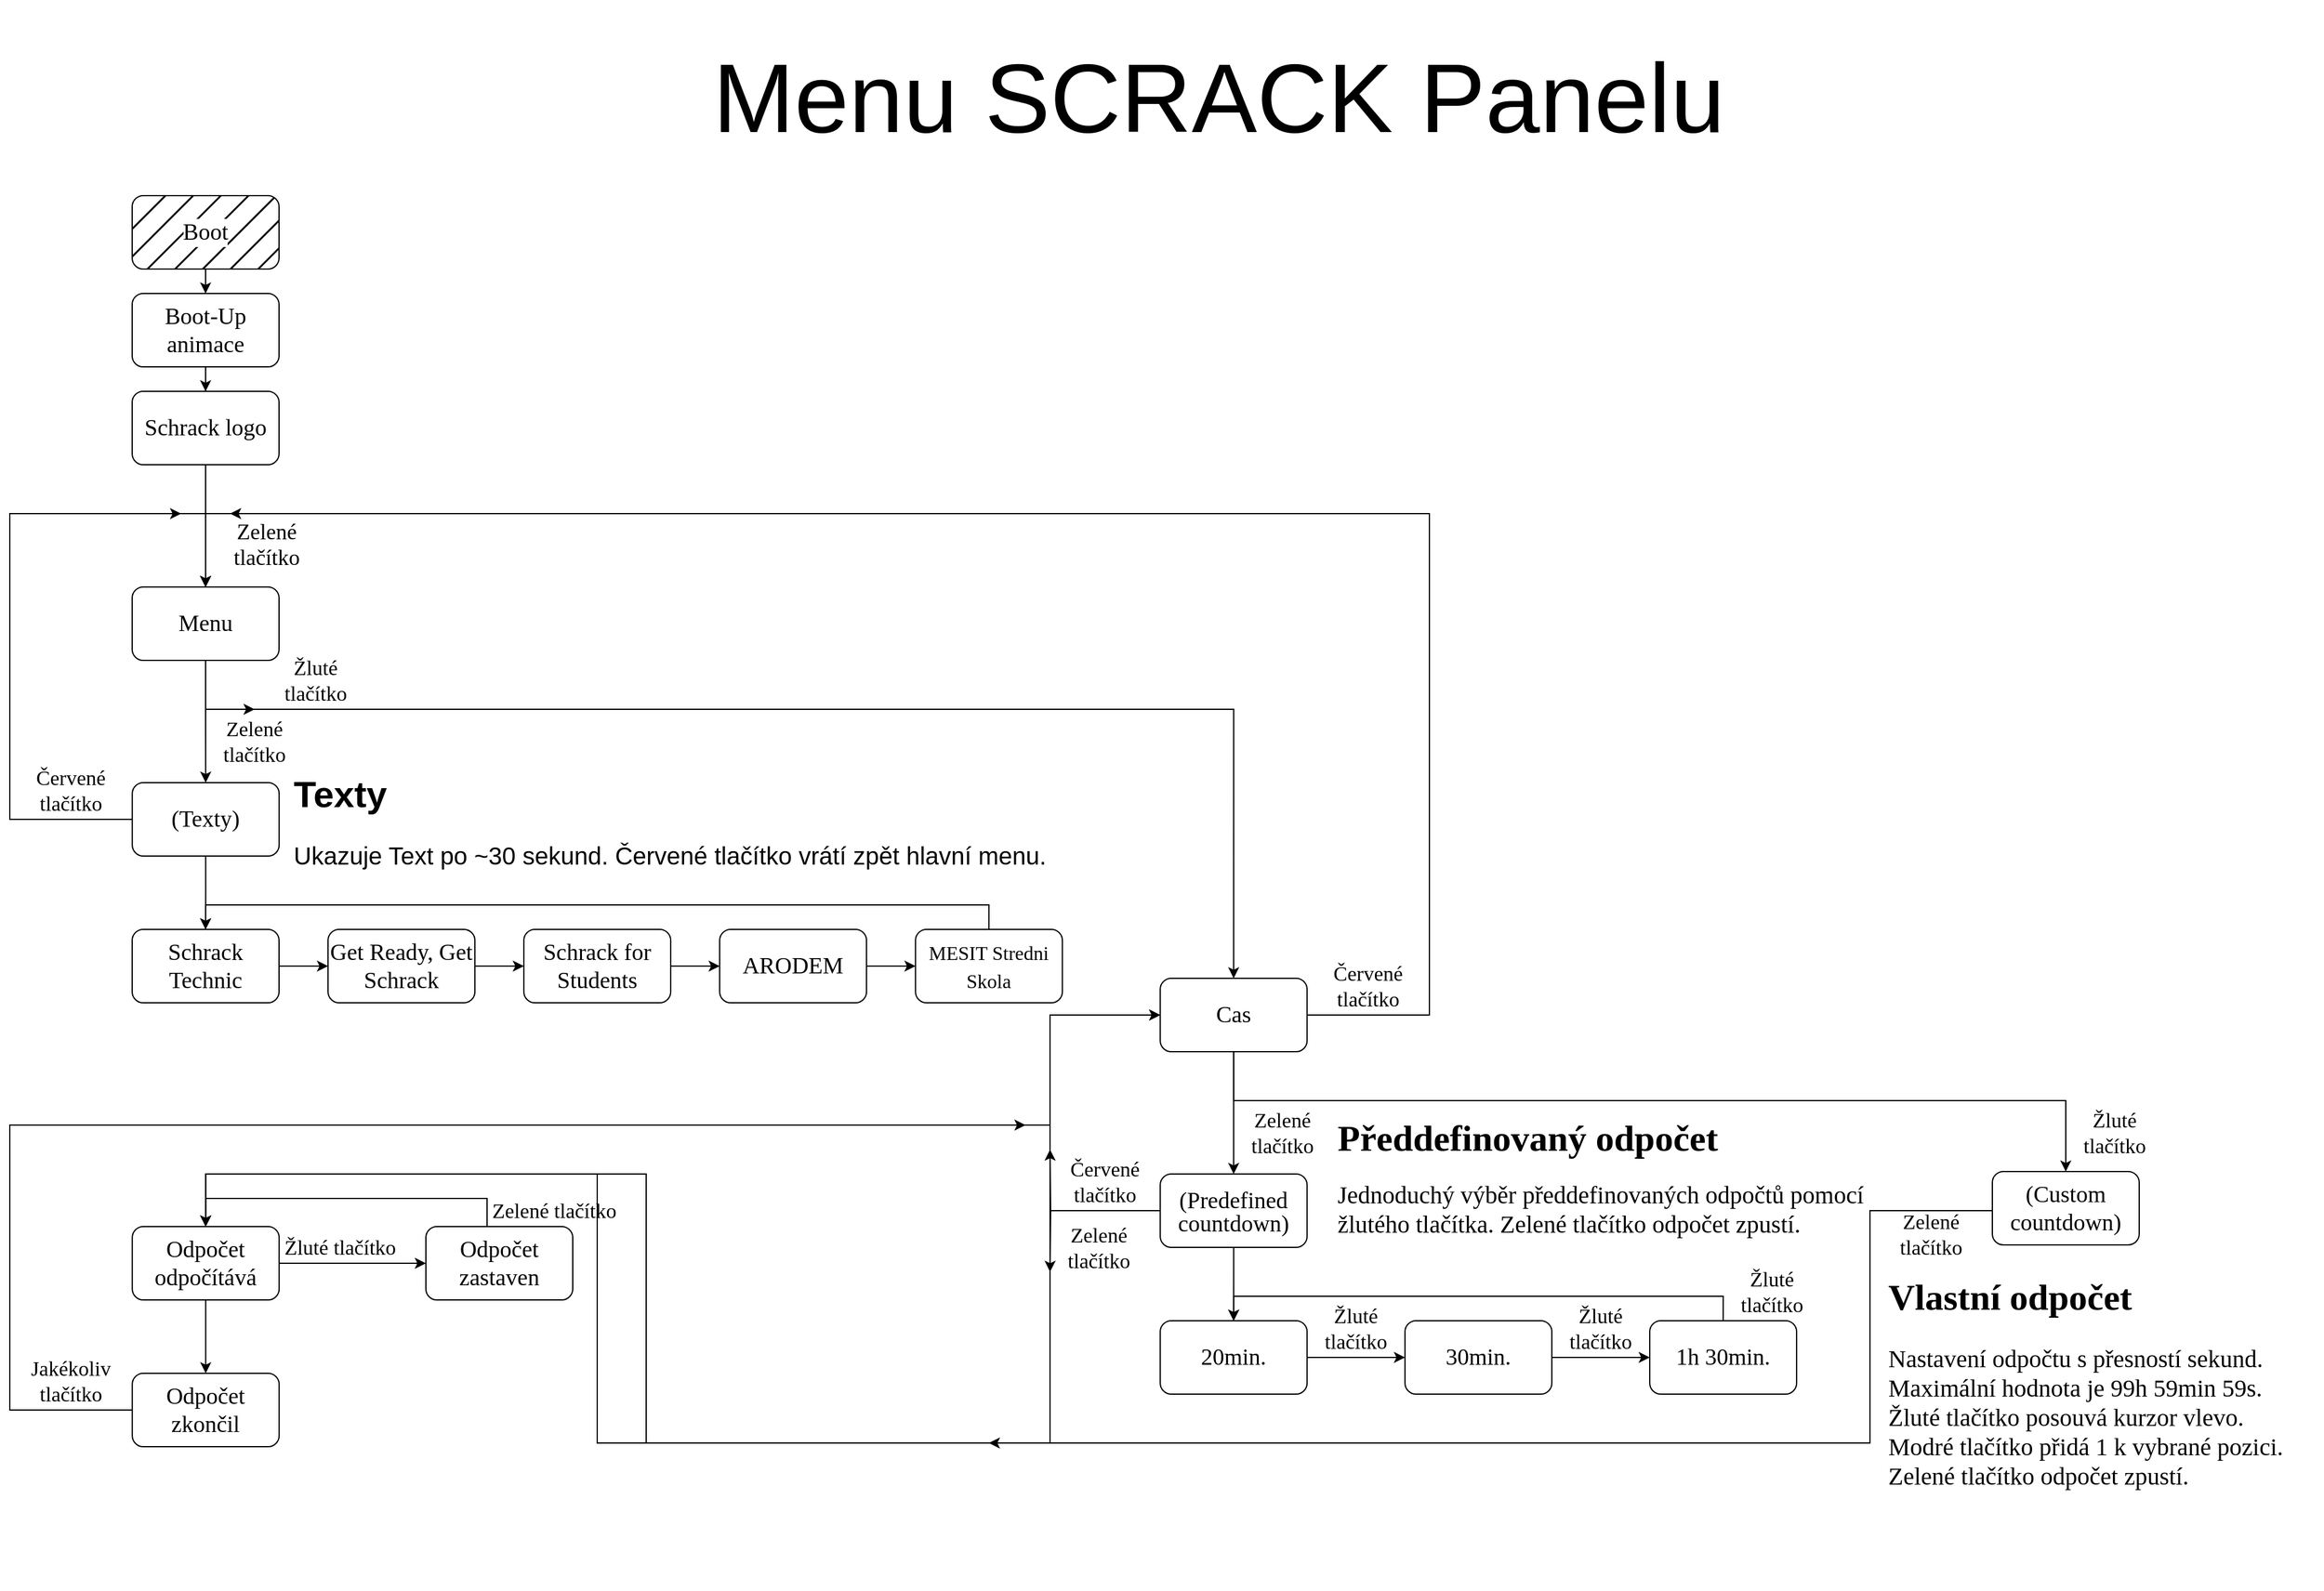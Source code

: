 <mxfile version="24.4.8" type="device">
  <diagram name="Page-1" id="O6bcs-abmlyXL-6Mab-k">
    <mxGraphModel dx="2029" dy="1243" grid="1" gridSize="10" guides="1" tooltips="1" connect="1" arrows="1" fold="1" page="1" pageScale="1" pageWidth="2336" pageHeight="1654" math="0" shadow="0">
      <root>
        <mxCell id="0" />
        <mxCell id="1" parent="0" />
        <mxCell id="UJFcI3xOjRwTeI_TndEH-33" style="edgeStyle=orthogonalEdgeStyle;rounded=0;orthogonalLoop=1;jettySize=auto;html=1;entryX=0.5;entryY=0;entryDx=0;entryDy=0;exitX=0;exitY=0.5;exitDx=0;exitDy=0;" parent="1" source="SXCyoP0QDoGg-8MIkyOE-16" target="SXCyoP0QDoGg-8MIkyOE-84" edge="1">
          <mxGeometry relative="1" as="geometry">
            <mxPoint x="400.8" y="1129.84" as="sourcePoint" />
            <Array as="points">
              <mxPoint x="180" y="710" />
              <mxPoint x="180" y="460" />
              <mxPoint x="340" y="460" />
            </Array>
          </mxGeometry>
        </mxCell>
        <mxCell id="SXCyoP0QDoGg-8MIkyOE-23" style="edgeStyle=orthogonalEdgeStyle;rounded=0;orthogonalLoop=1;jettySize=auto;html=1;fontFamily=Consolas;" parent="1" source="SXCyoP0QDoGg-8MIkyOE-1" target="SXCyoP0QDoGg-8MIkyOE-22" edge="1">
          <mxGeometry relative="1" as="geometry" />
        </mxCell>
        <mxCell id="SXCyoP0QDoGg-8MIkyOE-1" value="&lt;font style=&quot;font-size: 19px;&quot;&gt;Boot&lt;/font&gt;" style="rounded=1;whiteSpace=wrap;html=1;fillColor=#000000;fontFamily=Consolas;glass=0;fillStyle=hatch;labelBackgroundColor=default;labelBorderColor=none;fontColor=default;fontSize=19;" parent="1" vertex="1">
          <mxGeometry x="280" y="200" width="120" height="60" as="geometry" />
        </mxCell>
        <mxCell id="SXCyoP0QDoGg-8MIkyOE-37" style="edgeStyle=orthogonalEdgeStyle;rounded=0;orthogonalLoop=1;jettySize=auto;html=1;entryX=0.5;entryY=0;entryDx=0;entryDy=0;fontFamily=Consolas;" parent="1" source="SXCyoP0QDoGg-8MIkyOE-6" target="SXCyoP0QDoGg-8MIkyOE-84" edge="1">
          <mxGeometry relative="1" as="geometry">
            <Array as="points" />
          </mxGeometry>
        </mxCell>
        <mxCell id="SXCyoP0QDoGg-8MIkyOE-6" value="Schrack logo" style="rounded=1;whiteSpace=wrap;html=1;fontFamily=Consolas;strokeColor=default;align=center;verticalAlign=middle;fontSize=19;fontColor=default;fillColor=none;fillStyle=auto;gradientColor=none;gradientDirection=south;" parent="1" vertex="1">
          <mxGeometry x="280" y="360" width="120" height="60" as="geometry" />
        </mxCell>
        <mxCell id="UJFcI3xOjRwTeI_TndEH-34" style="edgeStyle=orthogonalEdgeStyle;rounded=0;orthogonalLoop=1;jettySize=auto;html=1;entryX=0.5;entryY=0;entryDx=0;entryDy=0;" parent="1" source="SXCyoP0QDoGg-8MIkyOE-9" target="UJFcI3xOjRwTeI_TndEH-24" edge="1">
          <mxGeometry relative="1" as="geometry">
            <Array as="points">
              <mxPoint x="1180.06" y="1070" />
              <mxPoint x="1180.06" y="1070" />
            </Array>
          </mxGeometry>
        </mxCell>
        <mxCell id="UJFcI3xOjRwTeI_TndEH-57" style="edgeStyle=orthogonalEdgeStyle;rounded=0;orthogonalLoop=1;jettySize=auto;html=1;entryX=0;entryY=0.5;entryDx=0;entryDy=0;" parent="1" source="SXCyoP0QDoGg-8MIkyOE-9" target="SXCyoP0QDoGg-8MIkyOE-87" edge="1">
          <mxGeometry relative="1" as="geometry">
            <Array as="points">
              <mxPoint x="1030" y="1030" />
              <mxPoint x="1030" y="870" />
            </Array>
          </mxGeometry>
        </mxCell>
        <mxCell id="UJFcI3xOjRwTeI_TndEH-61" style="edgeStyle=orthogonalEdgeStyle;rounded=0;orthogonalLoop=1;jettySize=auto;html=1;entryX=0.5;entryY=0;entryDx=0;entryDy=0;" parent="1" source="SXCyoP0QDoGg-8MIkyOE-9" target="UJFcI3xOjRwTeI_TndEH-60" edge="1">
          <mxGeometry relative="1" as="geometry">
            <Array as="points">
              <mxPoint x="1030" y="1030" />
              <mxPoint x="1030" y="1220" />
              <mxPoint x="660" y="1220" />
              <mxPoint x="660" y="1000" />
              <mxPoint x="340" y="1000" />
            </Array>
          </mxGeometry>
        </mxCell>
        <mxCell id="UJFcI3xOjRwTeI_TndEH-65" style="edgeStyle=orthogonalEdgeStyle;rounded=0;orthogonalLoop=1;jettySize=auto;html=1;" parent="1" source="SXCyoP0QDoGg-8MIkyOE-9" edge="1">
          <mxGeometry relative="1" as="geometry">
            <mxPoint x="1030" y="1080" as="targetPoint" />
          </mxGeometry>
        </mxCell>
        <mxCell id="UJFcI3xOjRwTeI_TndEH-66" style="edgeStyle=orthogonalEdgeStyle;rounded=0;orthogonalLoop=1;jettySize=auto;html=1;" parent="1" source="SXCyoP0QDoGg-8MIkyOE-9" edge="1">
          <mxGeometry relative="1" as="geometry">
            <mxPoint x="1030" y="980" as="targetPoint" />
          </mxGeometry>
        </mxCell>
        <mxCell id="UJFcI3xOjRwTeI_TndEH-67" style="edgeStyle=orthogonalEdgeStyle;rounded=0;orthogonalLoop=1;jettySize=auto;html=1;" parent="1" source="SXCyoP0QDoGg-8MIkyOE-9" edge="1">
          <mxGeometry relative="1" as="geometry">
            <mxPoint x="980" y="1220" as="targetPoint" />
            <Array as="points">
              <mxPoint x="1030" y="1030" />
              <mxPoint x="1030" y="1220" />
            </Array>
          </mxGeometry>
        </mxCell>
        <mxCell id="SXCyoP0QDoGg-8MIkyOE-9" value="&lt;p style=&quot;line-height: 100%; font-size: 19px;&quot;&gt;(Predefined countdown)&lt;/p&gt;" style="rounded=1;whiteSpace=wrap;html=1;fontFamily=Consolas;fillStyle=auto;strokeColor=default;align=center;verticalAlign=middle;fontSize=19;fontColor=default;fillColor=none;gradientColor=none;gradientDirection=south;" parent="1" vertex="1">
          <mxGeometry x="1120.06" y="1000" width="120" height="60" as="geometry" />
        </mxCell>
        <mxCell id="UJFcI3xOjRwTeI_TndEH-79" style="edgeStyle=orthogonalEdgeStyle;rounded=0;orthogonalLoop=1;jettySize=auto;html=1;" parent="1" source="SXCyoP0QDoGg-8MIkyOE-16" edge="1">
          <mxGeometry relative="1" as="geometry">
            <mxPoint x="320" y="460" as="targetPoint" />
            <Array as="points">
              <mxPoint x="180" y="710" />
              <mxPoint x="180" y="460" />
            </Array>
          </mxGeometry>
        </mxCell>
        <mxCell id="SXCyoP0QDoGg-8MIkyOE-16" value="(Texty)" style="rounded=1;whiteSpace=wrap;html=1;fontFamily=Consolas;strokeColor=default;align=center;verticalAlign=middle;fontSize=19;fontColor=default;fillColor=none;fillStyle=auto;gradientColor=none;gradientDirection=south;" parent="1" vertex="1">
          <mxGeometry x="280.09" y="680" width="120" height="60" as="geometry" />
        </mxCell>
        <mxCell id="UJFcI3xOjRwTeI_TndEH-2" style="edgeStyle=orthogonalEdgeStyle;rounded=0;orthogonalLoop=1;jettySize=auto;html=1;entryX=0;entryY=0.5;entryDx=0;entryDy=0;" parent="1" source="SXCyoP0QDoGg-8MIkyOE-17" target="SXCyoP0QDoGg-8MIkyOE-19" edge="1">
          <mxGeometry relative="1" as="geometry" />
        </mxCell>
        <mxCell id="SXCyoP0QDoGg-8MIkyOE-17" value="&lt;div style=&quot;font-size: 19px;&quot;&gt;Schrack Technic&lt;/div&gt;" style="rounded=1;whiteSpace=wrap;html=1;fontFamily=Consolas;strokeColor=default;align=center;verticalAlign=middle;fontSize=19;fontColor=default;fillColor=none;fillStyle=auto;gradientColor=none;gradientDirection=south;" parent="1" vertex="1">
          <mxGeometry x="280" y="800" width="120" height="60" as="geometry" />
        </mxCell>
        <mxCell id="UJFcI3xOjRwTeI_TndEH-3" style="edgeStyle=orthogonalEdgeStyle;rounded=0;orthogonalLoop=1;jettySize=auto;html=1;entryX=0;entryY=0.5;entryDx=0;entryDy=0;" parent="1" source="SXCyoP0QDoGg-8MIkyOE-19" target="SXCyoP0QDoGg-8MIkyOE-20" edge="1">
          <mxGeometry relative="1" as="geometry" />
        </mxCell>
        <mxCell id="SXCyoP0QDoGg-8MIkyOE-19" value="Get Ready, Get Schrack" style="rounded=1;whiteSpace=wrap;html=1;fontFamily=Consolas;strokeColor=default;align=center;verticalAlign=middle;fontSize=19;fontColor=default;fillColor=none;fillStyle=auto;gradientColor=none;gradientDirection=south;" parent="1" vertex="1">
          <mxGeometry x="440.06" y="800" width="120" height="60" as="geometry" />
        </mxCell>
        <mxCell id="UJFcI3xOjRwTeI_TndEH-4" style="edgeStyle=orthogonalEdgeStyle;rounded=0;orthogonalLoop=1;jettySize=auto;html=1;entryX=0;entryY=0.5;entryDx=0;entryDy=0;" parent="1" source="SXCyoP0QDoGg-8MIkyOE-20" target="SXCyoP0QDoGg-8MIkyOE-21" edge="1">
          <mxGeometry relative="1" as="geometry">
            <mxPoint x="360" y="1040" as="targetPoint" />
          </mxGeometry>
        </mxCell>
        <mxCell id="SXCyoP0QDoGg-8MIkyOE-20" value="&lt;div style=&quot;font-size: 19px;&quot;&gt;&lt;span style=&quot;background-color: initial; font-size: 19px;&quot;&gt;Schrack for Students&lt;/span&gt;&lt;/div&gt;" style="rounded=1;whiteSpace=wrap;html=1;fontFamily=Consolas;strokeColor=default;align=center;verticalAlign=middle;fontSize=19;fontColor=default;fillColor=none;fillStyle=auto;gradientColor=none;gradientDirection=south;" parent="1" vertex="1">
          <mxGeometry x="600.06" y="800" width="120" height="60" as="geometry" />
        </mxCell>
        <mxCell id="UJFcI3xOjRwTeI_TndEH-6" style="edgeStyle=orthogonalEdgeStyle;rounded=0;orthogonalLoop=1;jettySize=auto;html=1;entryX=0;entryY=0.5;entryDx=0;entryDy=0;" parent="1" source="SXCyoP0QDoGg-8MIkyOE-21" target="UJFcI3xOjRwTeI_TndEH-5" edge="1">
          <mxGeometry relative="1" as="geometry">
            <mxPoint x="920.06" y="830" as="targetPoint" />
          </mxGeometry>
        </mxCell>
        <mxCell id="SXCyoP0QDoGg-8MIkyOE-21" value="&lt;div style=&quot;font-size: 19px;&quot;&gt;&lt;span style=&quot;background-color: initial; font-size: 19px;&quot;&gt;ARODEM&lt;/span&gt;&lt;br style=&quot;font-size: 19px;&quot;&gt;&lt;/div&gt;" style="rounded=1;whiteSpace=wrap;html=1;fontFamily=Consolas;strokeColor=default;align=center;verticalAlign=middle;fontSize=19;fontColor=default;fillColor=none;fillStyle=auto;gradientColor=none;gradientDirection=south;" parent="1" vertex="1">
          <mxGeometry x="760.06" y="800" width="120" height="60" as="geometry" />
        </mxCell>
        <mxCell id="SXCyoP0QDoGg-8MIkyOE-24" style="edgeStyle=orthogonalEdgeStyle;rounded=0;orthogonalLoop=1;jettySize=auto;html=1;entryX=0.5;entryY=0;entryDx=0;entryDy=0;fontFamily=Consolas;" parent="1" source="SXCyoP0QDoGg-8MIkyOE-22" target="SXCyoP0QDoGg-8MIkyOE-6" edge="1">
          <mxGeometry relative="1" as="geometry" />
        </mxCell>
        <mxCell id="SXCyoP0QDoGg-8MIkyOE-22" value="Boot-Up animace" style="rounded=1;whiteSpace=wrap;html=1;fontFamily=Consolas;fillColor=none;fillStyle=auto;strokeColor=default;align=center;verticalAlign=middle;fontSize=19;fontColor=default;gradientColor=none;gradientDirection=south;" parent="1" vertex="1">
          <mxGeometry x="280" y="280" width="120" height="60" as="geometry" />
        </mxCell>
        <mxCell id="SXCyoP0QDoGg-8MIkyOE-85" style="edgeStyle=orthogonalEdgeStyle;rounded=0;orthogonalLoop=1;jettySize=auto;html=1;entryX=0.5;entryY=0;entryDx=0;entryDy=0;fontFamily=Consolas;" parent="1" source="SXCyoP0QDoGg-8MIkyOE-84" target="SXCyoP0QDoGg-8MIkyOE-16" edge="1">
          <mxGeometry relative="1" as="geometry">
            <mxPoint x="1100.06" y="760" as="targetPoint" />
            <Array as="points">
              <mxPoint x="340.06" y="630" />
              <mxPoint x="340.06" y="630" />
            </Array>
          </mxGeometry>
        </mxCell>
        <mxCell id="SXCyoP0QDoGg-8MIkyOE-90" style="edgeStyle=orthogonalEdgeStyle;rounded=0;orthogonalLoop=1;jettySize=auto;html=1;entryX=0.5;entryY=0;entryDx=0;entryDy=0;fontFamily=Consolas;" parent="1" source="SXCyoP0QDoGg-8MIkyOE-84" target="SXCyoP0QDoGg-8MIkyOE-87" edge="1">
          <mxGeometry relative="1" as="geometry">
            <Array as="points">
              <mxPoint x="340.06" y="620" />
              <mxPoint x="1180.06" y="620" />
            </Array>
          </mxGeometry>
        </mxCell>
        <mxCell id="UJFcI3xOjRwTeI_TndEH-76" style="edgeStyle=orthogonalEdgeStyle;rounded=0;orthogonalLoop=1;jettySize=auto;html=1;" parent="1" source="SXCyoP0QDoGg-8MIkyOE-84" edge="1">
          <mxGeometry relative="1" as="geometry">
            <mxPoint x="380.06" y="620" as="targetPoint" />
            <Array as="points">
              <mxPoint x="340.06" y="620" />
            </Array>
          </mxGeometry>
        </mxCell>
        <mxCell id="SXCyoP0QDoGg-8MIkyOE-84" value="Menu" style="rounded=1;whiteSpace=wrap;html=1;fontFamily=Consolas;strokeColor=default;align=center;verticalAlign=middle;fontSize=19;fontColor=default;fillColor=none;fillStyle=auto;gradientColor=none;gradientDirection=south;" parent="1" vertex="1">
          <mxGeometry x="280" y="520" width="120" height="60" as="geometry" />
        </mxCell>
        <mxCell id="UJFcI3xOjRwTeI_TndEH-15" style="edgeStyle=orthogonalEdgeStyle;rounded=0;orthogonalLoop=1;jettySize=auto;html=1;entryX=0.5;entryY=0;entryDx=0;entryDy=0;" parent="1" source="SXCyoP0QDoGg-8MIkyOE-87" target="SXCyoP0QDoGg-8MIkyOE-84" edge="1">
          <mxGeometry relative="1" as="geometry">
            <Array as="points">
              <mxPoint x="1340" y="870" />
              <mxPoint x="1340" y="460" />
              <mxPoint x="340" y="460" />
            </Array>
          </mxGeometry>
        </mxCell>
        <mxCell id="UJFcI3xOjRwTeI_TndEH-21" style="edgeStyle=orthogonalEdgeStyle;rounded=0;orthogonalLoop=1;jettySize=auto;html=1;entryX=0.5;entryY=0;entryDx=0;entryDy=0;" parent="1" source="SXCyoP0QDoGg-8MIkyOE-87" target="SXCyoP0QDoGg-8MIkyOE-9" edge="1">
          <mxGeometry relative="1" as="geometry" />
        </mxCell>
        <mxCell id="UJFcI3xOjRwTeI_TndEH-80" style="edgeStyle=orthogonalEdgeStyle;rounded=0;orthogonalLoop=1;jettySize=auto;html=1;" parent="1" source="SXCyoP0QDoGg-8MIkyOE-87" edge="1">
          <mxGeometry relative="1" as="geometry">
            <mxPoint x="360" y="460" as="targetPoint" />
            <Array as="points">
              <mxPoint x="1340" y="870" />
              <mxPoint x="1340" y="460" />
            </Array>
          </mxGeometry>
        </mxCell>
        <mxCell id="SXCyoP0QDoGg-8MIkyOE-87" value="Cas" style="rounded=1;whiteSpace=wrap;html=1;fontFamily=Consolas;fillStyle=auto;strokeColor=default;align=center;verticalAlign=middle;fontSize=19;fontColor=default;fillColor=none;gradientColor=none;gradientDirection=south;" parent="1" vertex="1">
          <mxGeometry x="1120.06" y="840" width="120" height="60" as="geometry" />
        </mxCell>
        <mxCell id="SXCyoP0QDoGg-8MIkyOE-130" value="&lt;h1 style=&quot;font-size: 30px;&quot;&gt;&lt;font style=&quot;font-size: 30px;&quot;&gt;Vlastní odpočet&lt;/font&gt;&lt;/h1&gt;&lt;span style=&quot;text-align: center; font-size: 20px;&quot;&gt;&lt;font style=&quot;font-size: 20px;&quot;&gt;Nastavení odpočtu s přesností sekund. Maximální hodnota je 99h 59min 59s.&lt;/font&gt;&lt;/span&gt;&lt;div&gt;&lt;span style=&quot;text-align: center; font-size: 20px;&quot;&gt;&lt;font style=&quot;font-size: 20px;&quot;&gt;Žluté tlačítko posouvá kurzor vlevo.&lt;/font&gt;&lt;/span&gt;&lt;/div&gt;&lt;div&gt;&lt;span style=&quot;text-align: center; font-size: 20px;&quot;&gt;&lt;font style=&quot;font-size: 20px;&quot;&gt;Modré tlačítko přidá 1 k vybrané pozici.&lt;/font&gt;&lt;/span&gt;&lt;/div&gt;&lt;div&gt;&lt;font style=&quot;font-size: 20px;&quot;&gt;&lt;span style=&quot;text-align: center;&quot;&gt;Zelené tlačítko odpočet zpustí.&lt;/span&gt;&lt;/font&gt;&lt;/div&gt;" style="text;html=1;strokeColor=none;fillColor=none;spacing=5;spacingTop=-20;whiteSpace=wrap;overflow=hidden;rounded=0;fontFamily=Consolas;" parent="1" vertex="1">
          <mxGeometry x="1710" y="1073" width="359.94" height="267" as="geometry" />
        </mxCell>
        <mxCell id="UJFcI3xOjRwTeI_TndEH-1" style="edgeStyle=orthogonalEdgeStyle;rounded=0;orthogonalLoop=1;jettySize=auto;html=1;entryX=0.5;entryY=0;entryDx=0;entryDy=0;exitX=0.5;exitY=1;exitDx=0;exitDy=0;" parent="1" source="SXCyoP0QDoGg-8MIkyOE-16" target="SXCyoP0QDoGg-8MIkyOE-17" edge="1">
          <mxGeometry relative="1" as="geometry">
            <mxPoint x="420.09" y="710" as="sourcePoint" />
            <mxPoint x="520.09" y="800" as="targetPoint" />
            <Array as="points" />
          </mxGeometry>
        </mxCell>
        <mxCell id="UJFcI3xOjRwTeI_TndEH-7" style="edgeStyle=orthogonalEdgeStyle;rounded=0;orthogonalLoop=1;jettySize=auto;html=1;entryX=0.5;entryY=0;entryDx=0;entryDy=0;exitX=0.5;exitY=0;exitDx=0;exitDy=0;" parent="1" source="UJFcI3xOjRwTeI_TndEH-5" target="SXCyoP0QDoGg-8MIkyOE-17" edge="1">
          <mxGeometry relative="1" as="geometry">
            <mxPoint x="980.06" y="800" as="sourcePoint" />
            <Array as="points">
              <mxPoint x="980.06" y="780" />
              <mxPoint x="340.06" y="780" />
            </Array>
          </mxGeometry>
        </mxCell>
        <mxCell id="UJFcI3xOjRwTeI_TndEH-5" value="&lt;div style=&quot;&quot;&gt;&lt;font style=&quot;font-size: 16px;&quot;&gt;MESIT Stredni Skola&lt;/font&gt;&lt;br style=&quot;font-size: 19px;&quot;&gt;&lt;/div&gt;" style="rounded=1;whiteSpace=wrap;html=1;fontFamily=Consolas;strokeColor=default;align=center;verticalAlign=middle;fontSize=19;fontColor=default;fillColor=none;fillStyle=auto;gradientColor=none;gradientDirection=south;" parent="1" vertex="1">
          <mxGeometry x="920.09" y="800" width="120" height="60" as="geometry" />
        </mxCell>
        <mxCell id="UJFcI3xOjRwTeI_TndEH-8" value="&lt;h1 style=&quot;margin-top: 0px;&quot;&gt;&lt;font style=&quot;font-size: 30px;&quot;&gt;Texty&lt;/font&gt;&lt;/h1&gt;&lt;p style=&quot;font-size: 20px;&quot;&gt;Ukazuje Text po ~30 sekund. Červené tlačítko vrátí zpět hlavní menu.&lt;/p&gt;" style="text;html=1;whiteSpace=wrap;overflow=hidden;rounded=0;" parent="1" vertex="1">
          <mxGeometry x="410" y="665" width="630" height="90" as="geometry" />
        </mxCell>
        <mxCell id="UJFcI3xOjRwTeI_TndEH-9" value="&lt;div style=&quot;font-size: 17px;&quot;&gt;Červené tlačítko&lt;/div&gt;" style="text;html=1;strokeColor=none;fillColor=none;align=center;verticalAlign=bottom;whiteSpace=wrap;rounded=0;fontFamily=Consolas;fontSize=17;fontColor=default;" parent="1" vertex="1">
          <mxGeometry x="180" y="680" width="100" height="30" as="geometry" />
        </mxCell>
        <mxCell id="UJFcI3xOjRwTeI_TndEH-10" value="&lt;div style=&quot;font-size: 17px;&quot;&gt;Červené tlačítko&lt;/div&gt;" style="text;html=1;strokeColor=none;fillColor=none;align=center;verticalAlign=bottom;whiteSpace=wrap;rounded=0;fontFamily=Consolas;fontSize=17;fontColor=default;" parent="1" vertex="1">
          <mxGeometry x="1240.06" y="840" width="99.94" height="30" as="geometry" />
        </mxCell>
        <mxCell id="UJFcI3xOjRwTeI_TndEH-11" value="&lt;div style=&quot;font-size: 18px;&quot;&gt;Zelené tlačítko&lt;/div&gt;" style="text;html=1;strokeColor=none;fillColor=none;align=center;verticalAlign=bottom;whiteSpace=wrap;rounded=0;fontFamily=Consolas;fontSize=17;horizontal=1;fontColor=default;" parent="1" vertex="1">
          <mxGeometry x="340.06" y="480" width="99.94" height="30" as="geometry" />
        </mxCell>
        <mxCell id="UJFcI3xOjRwTeI_TndEH-13" value="&lt;div&gt;Zelené tlačítko&lt;/div&gt;" style="text;html=1;strokeColor=none;fillColor=none;align=center;verticalAlign=bottom;whiteSpace=wrap;rounded=0;fontFamily=Consolas;fontSize=17;fontColor=default;" parent="1" vertex="1">
          <mxGeometry x="350.0" y="640" width="60" height="30" as="geometry" />
        </mxCell>
        <mxCell id="UJFcI3xOjRwTeI_TndEH-14" value="&lt;div&gt;Žluté tlačítko&lt;/div&gt;" style="text;html=1;strokeColor=none;fillColor=none;align=center;verticalAlign=bottom;whiteSpace=wrap;rounded=0;fontFamily=Consolas;fontSize=17;fontColor=default;" parent="1" vertex="1">
          <mxGeometry x="400" y="590" width="60" height="30" as="geometry" />
        </mxCell>
        <mxCell id="UJFcI3xOjRwTeI_TndEH-17" value="&lt;div&gt;Zelené tlačítko&lt;/div&gt;" style="text;html=1;strokeColor=none;fillColor=none;align=center;verticalAlign=bottom;whiteSpace=wrap;rounded=0;fontFamily=Consolas;fontSize=17;fontColor=default;" parent="1" vertex="1">
          <mxGeometry x="1190.06" y="960" width="60" height="30" as="geometry" />
        </mxCell>
        <mxCell id="UJFcI3xOjRwTeI_TndEH-63" style="edgeStyle=orthogonalEdgeStyle;rounded=0;orthogonalLoop=1;jettySize=auto;html=1;entryX=0.5;entryY=0;entryDx=0;entryDy=0;" parent="1" source="UJFcI3xOjRwTeI_TndEH-18" target="UJFcI3xOjRwTeI_TndEH-60" edge="1">
          <mxGeometry relative="1" as="geometry">
            <Array as="points">
              <mxPoint x="1700" y="1030" />
              <mxPoint x="1700" y="1220" />
              <mxPoint x="700" y="1220" />
              <mxPoint x="700" y="1000" />
              <mxPoint x="340" y="1000" />
            </Array>
          </mxGeometry>
        </mxCell>
        <mxCell id="UJFcI3xOjRwTeI_TndEH-18" value="(Custom countdown)" style="rounded=1;whiteSpace=wrap;html=1;fontFamily=Consolas;fillStyle=auto;strokeColor=default;align=center;verticalAlign=middle;fontSize=19;fontColor=default;fillColor=none;gradientColor=none;gradientDirection=south;" parent="1" vertex="1">
          <mxGeometry x="1800" y="998" width="120" height="60" as="geometry" />
        </mxCell>
        <mxCell id="UJFcI3xOjRwTeI_TndEH-19" value="&lt;div&gt;Žluté tlačítko&lt;/div&gt;" style="text;html=1;strokeColor=none;fillColor=none;align=center;verticalAlign=bottom;whiteSpace=wrap;rounded=0;fontFamily=Consolas;fontSize=17;fontColor=default;" parent="1" vertex="1">
          <mxGeometry x="1870" y="960" width="60" height="30" as="geometry" />
        </mxCell>
        <mxCell id="UJFcI3xOjRwTeI_TndEH-22" style="edgeStyle=orthogonalEdgeStyle;rounded=0;orthogonalLoop=1;jettySize=auto;html=1;entryX=0.5;entryY=0;entryDx=0;entryDy=0;" parent="1" source="SXCyoP0QDoGg-8MIkyOE-87" target="UJFcI3xOjRwTeI_TndEH-18" edge="1">
          <mxGeometry relative="1" as="geometry">
            <Array as="points">
              <mxPoint x="1180" y="940" />
              <mxPoint x="1860" y="940" />
            </Array>
          </mxGeometry>
        </mxCell>
        <mxCell id="UJFcI3xOjRwTeI_TndEH-48" style="edgeStyle=orthogonalEdgeStyle;rounded=0;orthogonalLoop=1;jettySize=auto;html=1;entryX=0;entryY=0.5;entryDx=0;entryDy=0;" parent="1" source="UJFcI3xOjRwTeI_TndEH-24" target="UJFcI3xOjRwTeI_TndEH-25" edge="1">
          <mxGeometry relative="1" as="geometry" />
        </mxCell>
        <mxCell id="UJFcI3xOjRwTeI_TndEH-24" value="20min." style="rounded=1;whiteSpace=wrap;html=1;fontFamily=Consolas;fillStyle=auto;strokeColor=default;align=center;verticalAlign=middle;fontSize=19;fontColor=default;fillColor=none;gradientColor=none;gradientDirection=south;" parent="1" vertex="1">
          <mxGeometry x="1120.06" y="1120" width="120" height="60" as="geometry" />
        </mxCell>
        <mxCell id="UJFcI3xOjRwTeI_TndEH-49" style="edgeStyle=orthogonalEdgeStyle;rounded=0;orthogonalLoop=1;jettySize=auto;html=1;entryX=0;entryY=0.5;entryDx=0;entryDy=0;" parent="1" source="UJFcI3xOjRwTeI_TndEH-25" target="UJFcI3xOjRwTeI_TndEH-26" edge="1">
          <mxGeometry relative="1" as="geometry" />
        </mxCell>
        <mxCell id="UJFcI3xOjRwTeI_TndEH-25" value="30min." style="rounded=1;whiteSpace=wrap;html=1;fontFamily=Consolas;fillStyle=auto;strokeColor=default;align=center;verticalAlign=middle;fontSize=19;fontColor=default;fillColor=none;gradientColor=none;gradientDirection=south;" parent="1" vertex="1">
          <mxGeometry x="1320.06" y="1120" width="120" height="60" as="geometry" />
        </mxCell>
        <mxCell id="UJFcI3xOjRwTeI_TndEH-47" style="edgeStyle=orthogonalEdgeStyle;rounded=0;orthogonalLoop=1;jettySize=auto;html=1;entryX=0.5;entryY=0;entryDx=0;entryDy=0;exitX=0.5;exitY=0;exitDx=0;exitDy=0;" parent="1" source="UJFcI3xOjRwTeI_TndEH-26" target="UJFcI3xOjRwTeI_TndEH-24" edge="1">
          <mxGeometry relative="1" as="geometry">
            <Array as="points">
              <mxPoint x="1580.06" y="1100" />
              <mxPoint x="1180.06" y="1100" />
            </Array>
          </mxGeometry>
        </mxCell>
        <mxCell id="UJFcI3xOjRwTeI_TndEH-26" value="1h 30min." style="rounded=1;whiteSpace=wrap;html=1;fontFamily=Consolas;fillStyle=auto;strokeColor=default;align=center;verticalAlign=middle;fontSize=19;fontColor=default;fillColor=none;gradientColor=none;gradientDirection=south;" parent="1" vertex="1">
          <mxGeometry x="1520.06" y="1120" width="120" height="60" as="geometry" />
        </mxCell>
        <mxCell id="UJFcI3xOjRwTeI_TndEH-50" value="&lt;div&gt;Žluté tlačítko&lt;/div&gt;" style="text;html=1;strokeColor=none;fillColor=none;align=center;verticalAlign=bottom;whiteSpace=wrap;rounded=0;fontFamily=Consolas;fontSize=17;fontColor=default;" parent="1" vertex="1">
          <mxGeometry x="1250.06" y="1120" width="60" height="30" as="geometry" />
        </mxCell>
        <mxCell id="UJFcI3xOjRwTeI_TndEH-51" value="&lt;div&gt;Žluté tlačítko&lt;/div&gt;" style="text;html=1;strokeColor=none;fillColor=none;align=center;verticalAlign=bottom;whiteSpace=wrap;rounded=0;fontFamily=Consolas;fontSize=17;fontColor=default;" parent="1" vertex="1">
          <mxGeometry x="1450" y="1120" width="60" height="30" as="geometry" />
        </mxCell>
        <mxCell id="UJFcI3xOjRwTeI_TndEH-52" value="&lt;div&gt;Žluté tlačítko&lt;/div&gt;" style="text;html=1;strokeColor=none;fillColor=none;align=center;verticalAlign=bottom;whiteSpace=wrap;rounded=0;fontFamily=Consolas;fontSize=17;fontColor=default;" parent="1" vertex="1">
          <mxGeometry x="1590" y="1090" width="60" height="30" as="geometry" />
        </mxCell>
        <mxCell id="UJFcI3xOjRwTeI_TndEH-55" value="&lt;div&gt;Červené tlačítko&lt;/div&gt;" style="text;html=1;strokeColor=none;fillColor=none;align=center;verticalAlign=bottom;whiteSpace=wrap;rounded=0;fontFamily=Consolas;fontSize=17;fontColor=default;" parent="1" vertex="1">
          <mxGeometry x="1030" y="1000" width="90.06" height="30" as="geometry" />
        </mxCell>
        <mxCell id="UJFcI3xOjRwTeI_TndEH-58" value="&lt;h1&gt;&lt;font style=&quot;font-size: 30px;&quot;&gt;Předdefinovaný odpočet&lt;/font&gt;&lt;/h1&gt;&lt;font style=&quot;font-size: 20px;&quot;&gt;&lt;span style=&quot;text-align: center;&quot;&gt;Jednoduchý výběr předdefinovaných odpočtů pomocí žlutého tlačítka. Zelené tlačítko odpočet zpustí.&lt;br&gt;&lt;/span&gt;&lt;/font&gt;" style="text;html=1;strokeColor=none;fillColor=none;spacing=5;spacingTop=-20;whiteSpace=wrap;overflow=hidden;rounded=0;fontFamily=Consolas;" parent="1" vertex="1">
          <mxGeometry x="1260" y="946.5" width="440" height="137" as="geometry" />
        </mxCell>
        <mxCell id="UJFcI3xOjRwTeI_TndEH-59" value="&lt;div&gt;Zelené tlačítko&lt;/div&gt;" style="text;html=1;strokeColor=none;fillColor=none;align=center;verticalAlign=bottom;whiteSpace=wrap;rounded=0;fontFamily=Consolas;fontSize=17;fontColor=default;" parent="1" vertex="1">
          <mxGeometry x="1720" y="1043" width="60" height="30" as="geometry" />
        </mxCell>
        <mxCell id="UJFcI3xOjRwTeI_TndEH-73" style="edgeStyle=orthogonalEdgeStyle;rounded=0;orthogonalLoop=1;jettySize=auto;html=1;entryX=0;entryY=0.5;entryDx=0;entryDy=0;" parent="1" source="UJFcI3xOjRwTeI_TndEH-60" target="UJFcI3xOjRwTeI_TndEH-68" edge="1">
          <mxGeometry relative="1" as="geometry" />
        </mxCell>
        <mxCell id="UJFcI3xOjRwTeI_TndEH-75" style="edgeStyle=orthogonalEdgeStyle;rounded=0;orthogonalLoop=1;jettySize=auto;html=1;" parent="1" source="UJFcI3xOjRwTeI_TndEH-60" target="UJFcI3xOjRwTeI_TndEH-74" edge="1">
          <mxGeometry relative="1" as="geometry">
            <Array as="points">
              <mxPoint x="340" y="1130" />
              <mxPoint x="340" y="1130" />
            </Array>
          </mxGeometry>
        </mxCell>
        <mxCell id="UJFcI3xOjRwTeI_TndEH-60" value="Odpočet odpočítává" style="rounded=1;whiteSpace=wrap;html=1;fontFamily=Consolas;fillStyle=auto;strokeColor=default;align=center;verticalAlign=middle;fontSize=19;fontColor=default;fillColor=none;gradientColor=none;gradientDirection=south;" parent="1" vertex="1">
          <mxGeometry x="280.09" y="1043" width="120" height="60" as="geometry" />
        </mxCell>
        <mxCell id="UJFcI3xOjRwTeI_TndEH-62" value="&lt;div&gt;Zelené tlačítko&lt;/div&gt;" style="text;html=1;strokeColor=none;fillColor=none;align=center;verticalAlign=bottom;whiteSpace=wrap;rounded=0;fontFamily=Consolas;fontSize=17;fontColor=default;" parent="1" vertex="1">
          <mxGeometry x="1020" y="1053.5" width="100.06" height="30" as="geometry" />
        </mxCell>
        <mxCell id="UJFcI3xOjRwTeI_TndEH-69" style="edgeStyle=orthogonalEdgeStyle;rounded=0;orthogonalLoop=1;jettySize=auto;html=1;entryX=0.5;entryY=0;entryDx=0;entryDy=0;" parent="1" source="UJFcI3xOjRwTeI_TndEH-68" target="UJFcI3xOjRwTeI_TndEH-60" edge="1">
          <mxGeometry relative="1" as="geometry">
            <Array as="points">
              <mxPoint x="570" y="1020" />
              <mxPoint x="340" y="1020" />
            </Array>
          </mxGeometry>
        </mxCell>
        <mxCell id="UJFcI3xOjRwTeI_TndEH-68" value="Odpočet zastaven" style="rounded=1;whiteSpace=wrap;html=1;fontFamily=Consolas;fillStyle=auto;strokeColor=default;align=center;verticalAlign=middle;fontSize=19;fontColor=default;fillColor=none;gradientColor=none;gradientDirection=south;" parent="1" vertex="1">
          <mxGeometry x="520.0" y="1043" width="120" height="60" as="geometry" />
        </mxCell>
        <mxCell id="UJFcI3xOjRwTeI_TndEH-70" value="&lt;div&gt;Zelené tlačítko&lt;/div&gt;" style="text;html=1;strokeColor=none;fillColor=none;align=center;verticalAlign=bottom;whiteSpace=wrap;rounded=0;fontFamily=Consolas;fontSize=17;fontColor=default;" parent="1" vertex="1">
          <mxGeometry x="570" y="1013" width="110" height="30" as="geometry" />
        </mxCell>
        <mxCell id="UJFcI3xOjRwTeI_TndEH-71" value="&lt;div&gt;Žluté tlačítko&lt;/div&gt;" style="text;html=1;strokeColor=none;fillColor=none;align=center;verticalAlign=bottom;whiteSpace=wrap;rounded=0;fontFamily=Consolas;fontSize=17;fontColor=default;" parent="1" vertex="1">
          <mxGeometry x="400" y="1043" width="100" height="30" as="geometry" />
        </mxCell>
        <mxCell id="UJFcI3xOjRwTeI_TndEH-77" style="edgeStyle=orthogonalEdgeStyle;rounded=0;orthogonalLoop=1;jettySize=auto;html=1;entryX=0;entryY=0.5;entryDx=0;entryDy=0;" parent="1" source="UJFcI3xOjRwTeI_TndEH-74" target="SXCyoP0QDoGg-8MIkyOE-87" edge="1">
          <mxGeometry relative="1" as="geometry">
            <Array as="points">
              <mxPoint x="180" y="1193" />
              <mxPoint x="180" y="960" />
              <mxPoint x="1030" y="960" />
              <mxPoint x="1030" y="870" />
            </Array>
          </mxGeometry>
        </mxCell>
        <mxCell id="KQ1zQFUVo21e3utHD2PA-2" style="edgeStyle=orthogonalEdgeStyle;rounded=0;orthogonalLoop=1;jettySize=auto;html=1;" parent="1" source="UJFcI3xOjRwTeI_TndEH-74" edge="1">
          <mxGeometry relative="1" as="geometry">
            <mxPoint x="1010" y="960" as="targetPoint" />
            <Array as="points">
              <mxPoint x="180" y="1193" />
              <mxPoint x="180" y="960" />
            </Array>
          </mxGeometry>
        </mxCell>
        <mxCell id="UJFcI3xOjRwTeI_TndEH-74" value="Odpočet zkončil" style="rounded=1;whiteSpace=wrap;html=1;fontFamily=Consolas;fillStyle=auto;strokeColor=default;align=center;verticalAlign=middle;fontSize=19;fontColor=default;fillColor=none;gradientColor=none;gradientDirection=south;" parent="1" vertex="1">
          <mxGeometry x="280.09" y="1163" width="120" height="60" as="geometry" />
        </mxCell>
        <mxCell id="UJFcI3xOjRwTeI_TndEH-78" value="&lt;div&gt;Jakékoliv tlačítko&lt;/div&gt;" style="text;html=1;strokeColor=none;fillColor=none;align=center;verticalAlign=bottom;whiteSpace=wrap;rounded=0;fontFamily=Consolas;fontSize=17;fontColor=default;" parent="1" vertex="1">
          <mxGeometry x="180" y="1163" width="100.09" height="30" as="geometry" />
        </mxCell>
        <mxCell id="KQ1zQFUVo21e3utHD2PA-1" value="&lt;font style=&quot;font-size: 80px;&quot;&gt;Menu SCRACK Panelu&lt;/font&gt;" style="text;html=1;align=center;verticalAlign=middle;whiteSpace=wrap;rounded=0;" parent="1" vertex="1">
          <mxGeometry x="576" y="40" width="1184" height="160" as="geometry" />
        </mxCell>
      </root>
    </mxGraphModel>
  </diagram>
</mxfile>
